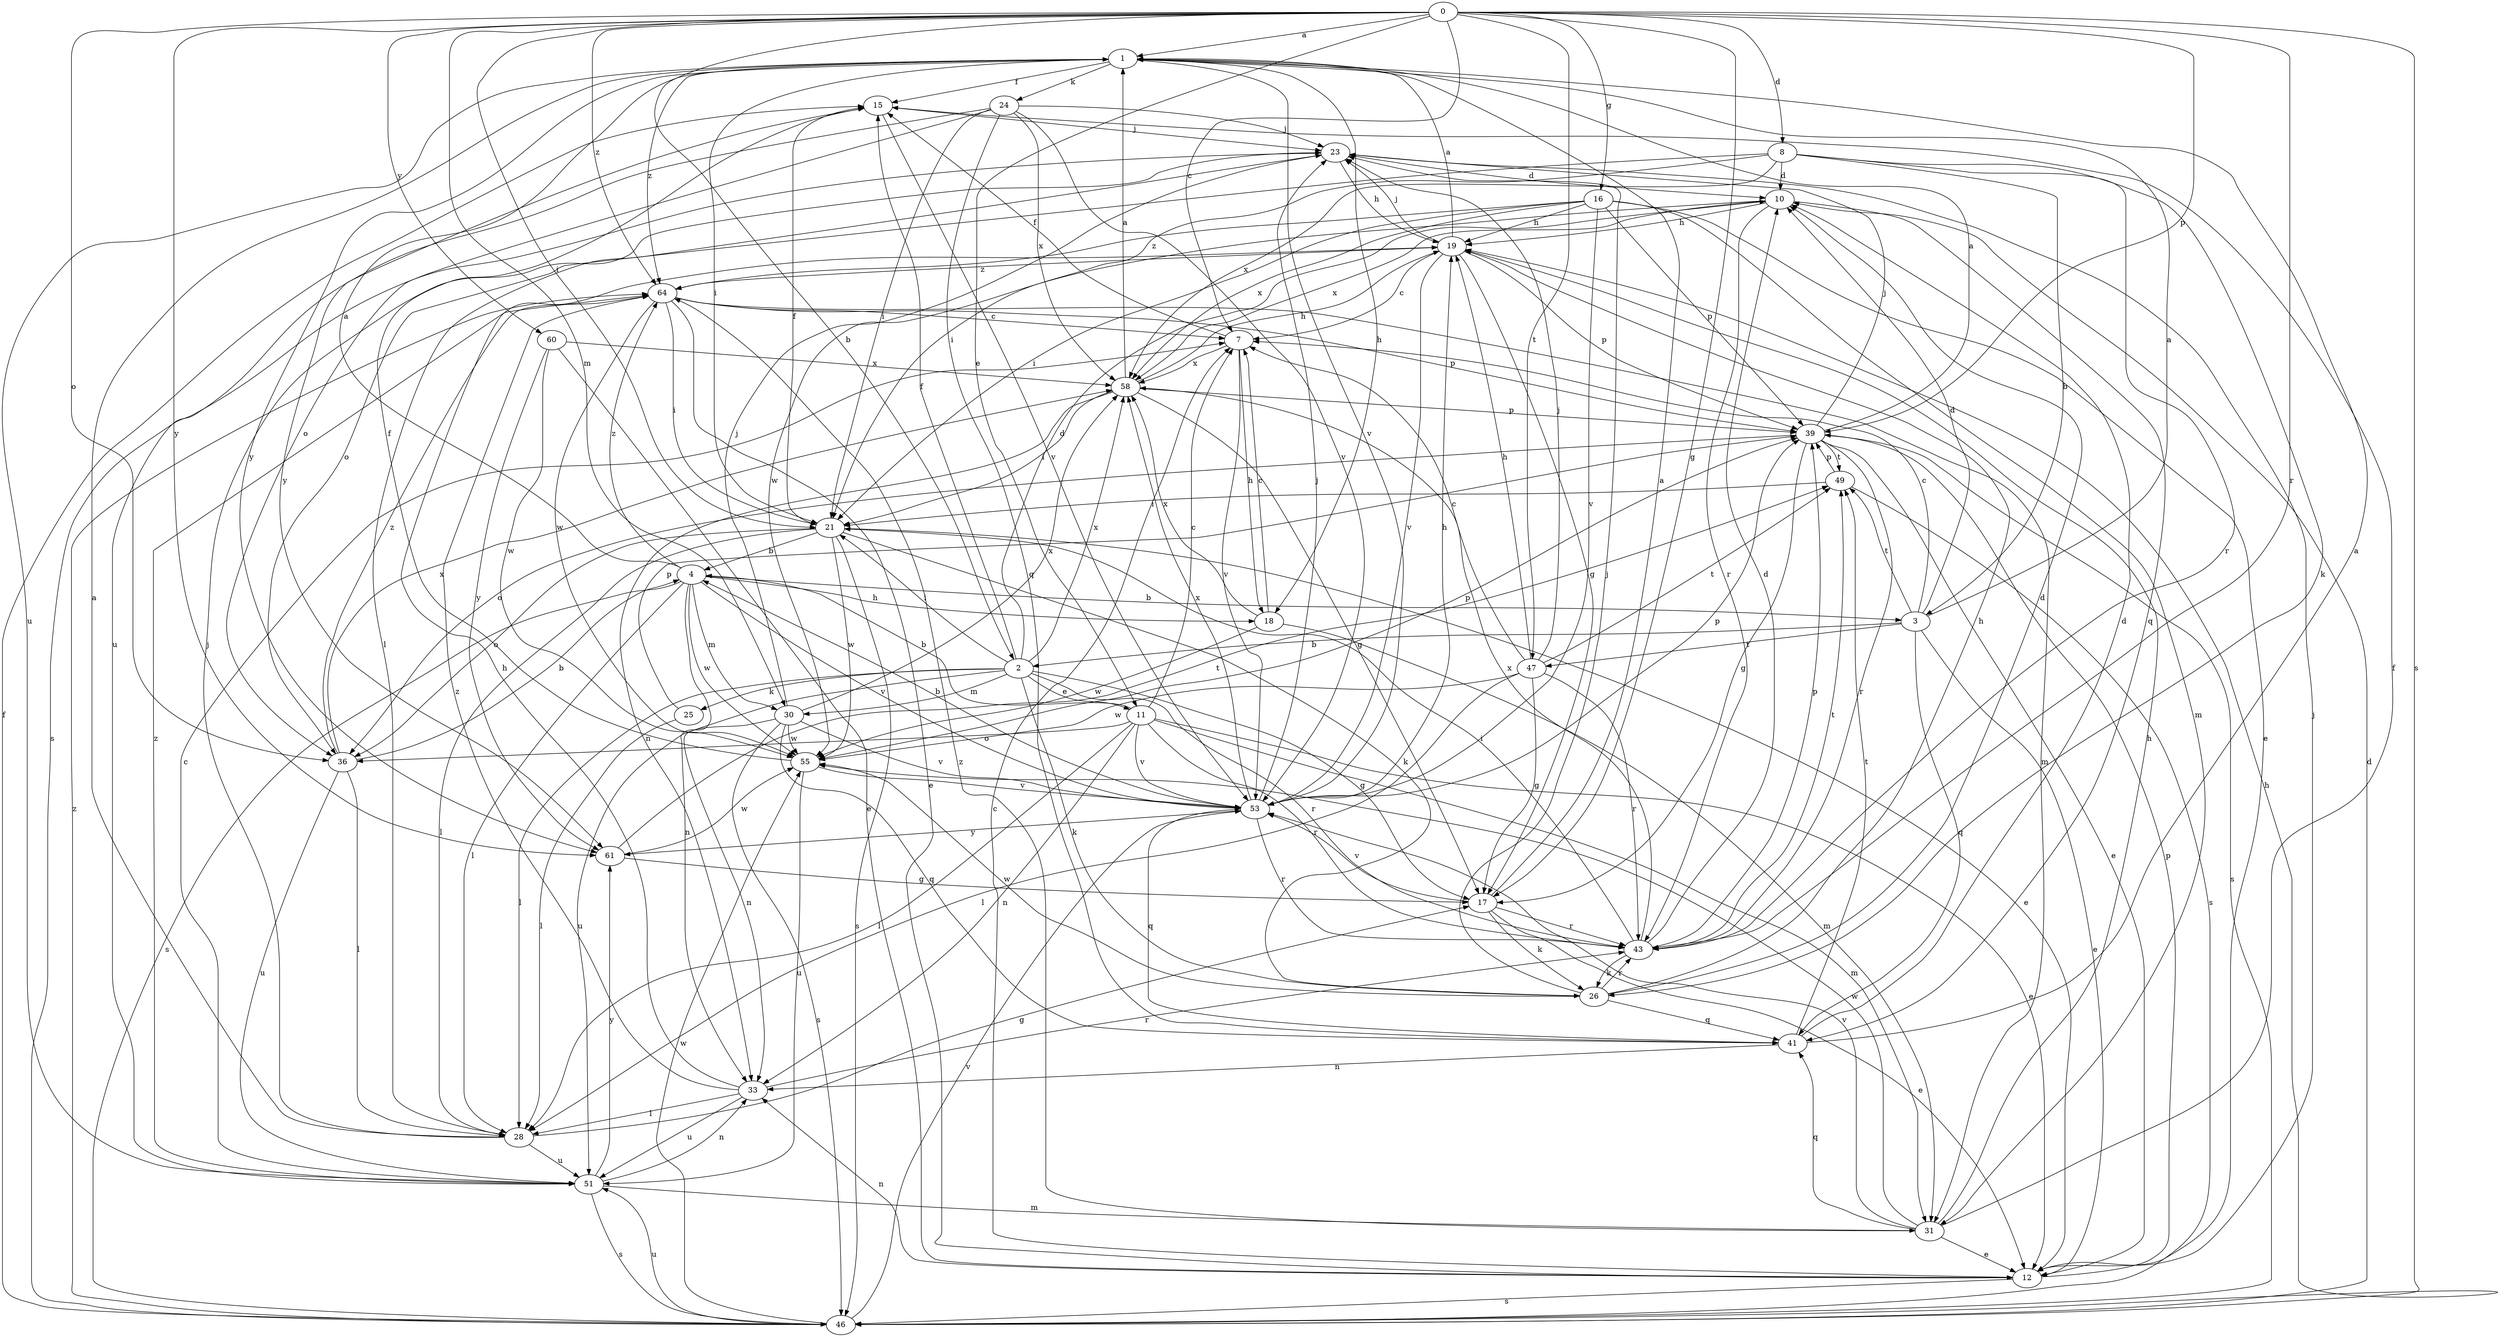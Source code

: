 strict digraph  {
0;
1;
2;
3;
4;
7;
8;
10;
11;
12;
15;
16;
17;
18;
19;
21;
23;
24;
25;
26;
28;
30;
31;
33;
36;
39;
41;
43;
46;
47;
49;
51;
53;
55;
58;
60;
61;
64;
0 -> 1  [label=a];
0 -> 2  [label=b];
0 -> 7  [label=c];
0 -> 8  [label=d];
0 -> 11  [label=e];
0 -> 16  [label=g];
0 -> 17  [label=g];
0 -> 21  [label=i];
0 -> 30  [label=m];
0 -> 36  [label=o];
0 -> 39  [label=p];
0 -> 43  [label=r];
0 -> 46  [label=s];
0 -> 47  [label=t];
0 -> 60  [label=y];
0 -> 61  [label=y];
0 -> 64  [label=z];
1 -> 15  [label=f];
1 -> 18  [label=h];
1 -> 21  [label=i];
1 -> 24  [label=k];
1 -> 51  [label=u];
1 -> 53  [label=v];
1 -> 61  [label=y];
1 -> 64  [label=z];
2 -> 10  [label=d];
2 -> 11  [label=e];
2 -> 15  [label=f];
2 -> 17  [label=g];
2 -> 21  [label=i];
2 -> 25  [label=k];
2 -> 26  [label=k];
2 -> 28  [label=l];
2 -> 30  [label=m];
2 -> 43  [label=r];
2 -> 51  [label=u];
2 -> 58  [label=x];
3 -> 1  [label=a];
3 -> 2  [label=b];
3 -> 7  [label=c];
3 -> 10  [label=d];
3 -> 12  [label=e];
3 -> 41  [label=q];
3 -> 47  [label=t];
3 -> 49  [label=t];
4 -> 1  [label=a];
4 -> 3  [label=b];
4 -> 18  [label=h];
4 -> 28  [label=l];
4 -> 30  [label=m];
4 -> 33  [label=n];
4 -> 46  [label=s];
4 -> 53  [label=v];
4 -> 55  [label=w];
4 -> 64  [label=z];
7 -> 15  [label=f];
7 -> 18  [label=h];
7 -> 53  [label=v];
7 -> 58  [label=x];
8 -> 3  [label=b];
8 -> 10  [label=d];
8 -> 21  [label=i];
8 -> 26  [label=k];
8 -> 36  [label=o];
8 -> 43  [label=r];
8 -> 58  [label=x];
10 -> 19  [label=h];
10 -> 41  [label=q];
10 -> 43  [label=r];
10 -> 55  [label=w];
10 -> 58  [label=x];
11 -> 4  [label=b];
11 -> 7  [label=c];
11 -> 12  [label=e];
11 -> 28  [label=l];
11 -> 31  [label=m];
11 -> 33  [label=n];
11 -> 36  [label=o];
11 -> 43  [label=r];
11 -> 53  [label=v];
12 -> 7  [label=c];
12 -> 23  [label=j];
12 -> 33  [label=n];
12 -> 39  [label=p];
12 -> 46  [label=s];
15 -> 23  [label=j];
15 -> 53  [label=v];
15 -> 61  [label=y];
16 -> 12  [label=e];
16 -> 19  [label=h];
16 -> 21  [label=i];
16 -> 31  [label=m];
16 -> 39  [label=p];
16 -> 53  [label=v];
16 -> 58  [label=x];
16 -> 64  [label=z];
17 -> 1  [label=a];
17 -> 12  [label=e];
17 -> 26  [label=k];
17 -> 43  [label=r];
17 -> 53  [label=v];
18 -> 7  [label=c];
18 -> 31  [label=m];
18 -> 55  [label=w];
18 -> 58  [label=x];
19 -> 1  [label=a];
19 -> 7  [label=c];
19 -> 17  [label=g];
19 -> 23  [label=j];
19 -> 39  [label=p];
19 -> 53  [label=v];
19 -> 64  [label=z];
21 -> 4  [label=b];
21 -> 12  [label=e];
21 -> 15  [label=f];
21 -> 26  [label=k];
21 -> 28  [label=l];
21 -> 36  [label=o];
21 -> 46  [label=s];
21 -> 55  [label=w];
23 -> 10  [label=d];
23 -> 19  [label=h];
23 -> 28  [label=l];
23 -> 46  [label=s];
24 -> 21  [label=i];
24 -> 23  [label=j];
24 -> 36  [label=o];
24 -> 41  [label=q];
24 -> 51  [label=u];
24 -> 53  [label=v];
24 -> 58  [label=x];
25 -> 28  [label=l];
25 -> 39  [label=p];
26 -> 10  [label=d];
26 -> 19  [label=h];
26 -> 23  [label=j];
26 -> 41  [label=q];
26 -> 43  [label=r];
26 -> 55  [label=w];
28 -> 1  [label=a];
28 -> 17  [label=g];
28 -> 23  [label=j];
28 -> 51  [label=u];
30 -> 23  [label=j];
30 -> 33  [label=n];
30 -> 41  [label=q];
30 -> 46  [label=s];
30 -> 53  [label=v];
30 -> 55  [label=w];
30 -> 58  [label=x];
31 -> 12  [label=e];
31 -> 15  [label=f];
31 -> 19  [label=h];
31 -> 41  [label=q];
31 -> 53  [label=v];
31 -> 55  [label=w];
31 -> 64  [label=z];
33 -> 19  [label=h];
33 -> 28  [label=l];
33 -> 43  [label=r];
33 -> 51  [label=u];
33 -> 64  [label=z];
36 -> 4  [label=b];
36 -> 28  [label=l];
36 -> 51  [label=u];
36 -> 58  [label=x];
36 -> 64  [label=z];
39 -> 1  [label=a];
39 -> 12  [label=e];
39 -> 17  [label=g];
39 -> 23  [label=j];
39 -> 36  [label=o];
39 -> 43  [label=r];
39 -> 46  [label=s];
39 -> 49  [label=t];
41 -> 1  [label=a];
41 -> 10  [label=d];
41 -> 33  [label=n];
41 -> 49  [label=t];
43 -> 10  [label=d];
43 -> 21  [label=i];
43 -> 26  [label=k];
43 -> 39  [label=p];
43 -> 49  [label=t];
43 -> 58  [label=x];
46 -> 10  [label=d];
46 -> 15  [label=f];
46 -> 19  [label=h];
46 -> 51  [label=u];
46 -> 53  [label=v];
46 -> 55  [label=w];
46 -> 64  [label=z];
47 -> 7  [label=c];
47 -> 17  [label=g];
47 -> 19  [label=h];
47 -> 23  [label=j];
47 -> 28  [label=l];
47 -> 43  [label=r];
47 -> 49  [label=t];
47 -> 55  [label=w];
49 -> 21  [label=i];
49 -> 39  [label=p];
49 -> 46  [label=s];
51 -> 7  [label=c];
51 -> 31  [label=m];
51 -> 33  [label=n];
51 -> 46  [label=s];
51 -> 61  [label=y];
51 -> 64  [label=z];
53 -> 4  [label=b];
53 -> 19  [label=h];
53 -> 23  [label=j];
53 -> 39  [label=p];
53 -> 41  [label=q];
53 -> 43  [label=r];
53 -> 58  [label=x];
53 -> 61  [label=y];
55 -> 15  [label=f];
55 -> 39  [label=p];
55 -> 51  [label=u];
55 -> 53  [label=v];
58 -> 1  [label=a];
58 -> 17  [label=g];
58 -> 19  [label=h];
58 -> 21  [label=i];
58 -> 33  [label=n];
58 -> 39  [label=p];
60 -> 12  [label=e];
60 -> 55  [label=w];
60 -> 58  [label=x];
60 -> 61  [label=y];
61 -> 17  [label=g];
61 -> 49  [label=t];
61 -> 55  [label=w];
64 -> 7  [label=c];
64 -> 12  [label=e];
64 -> 21  [label=i];
64 -> 31  [label=m];
64 -> 39  [label=p];
64 -> 55  [label=w];
}
